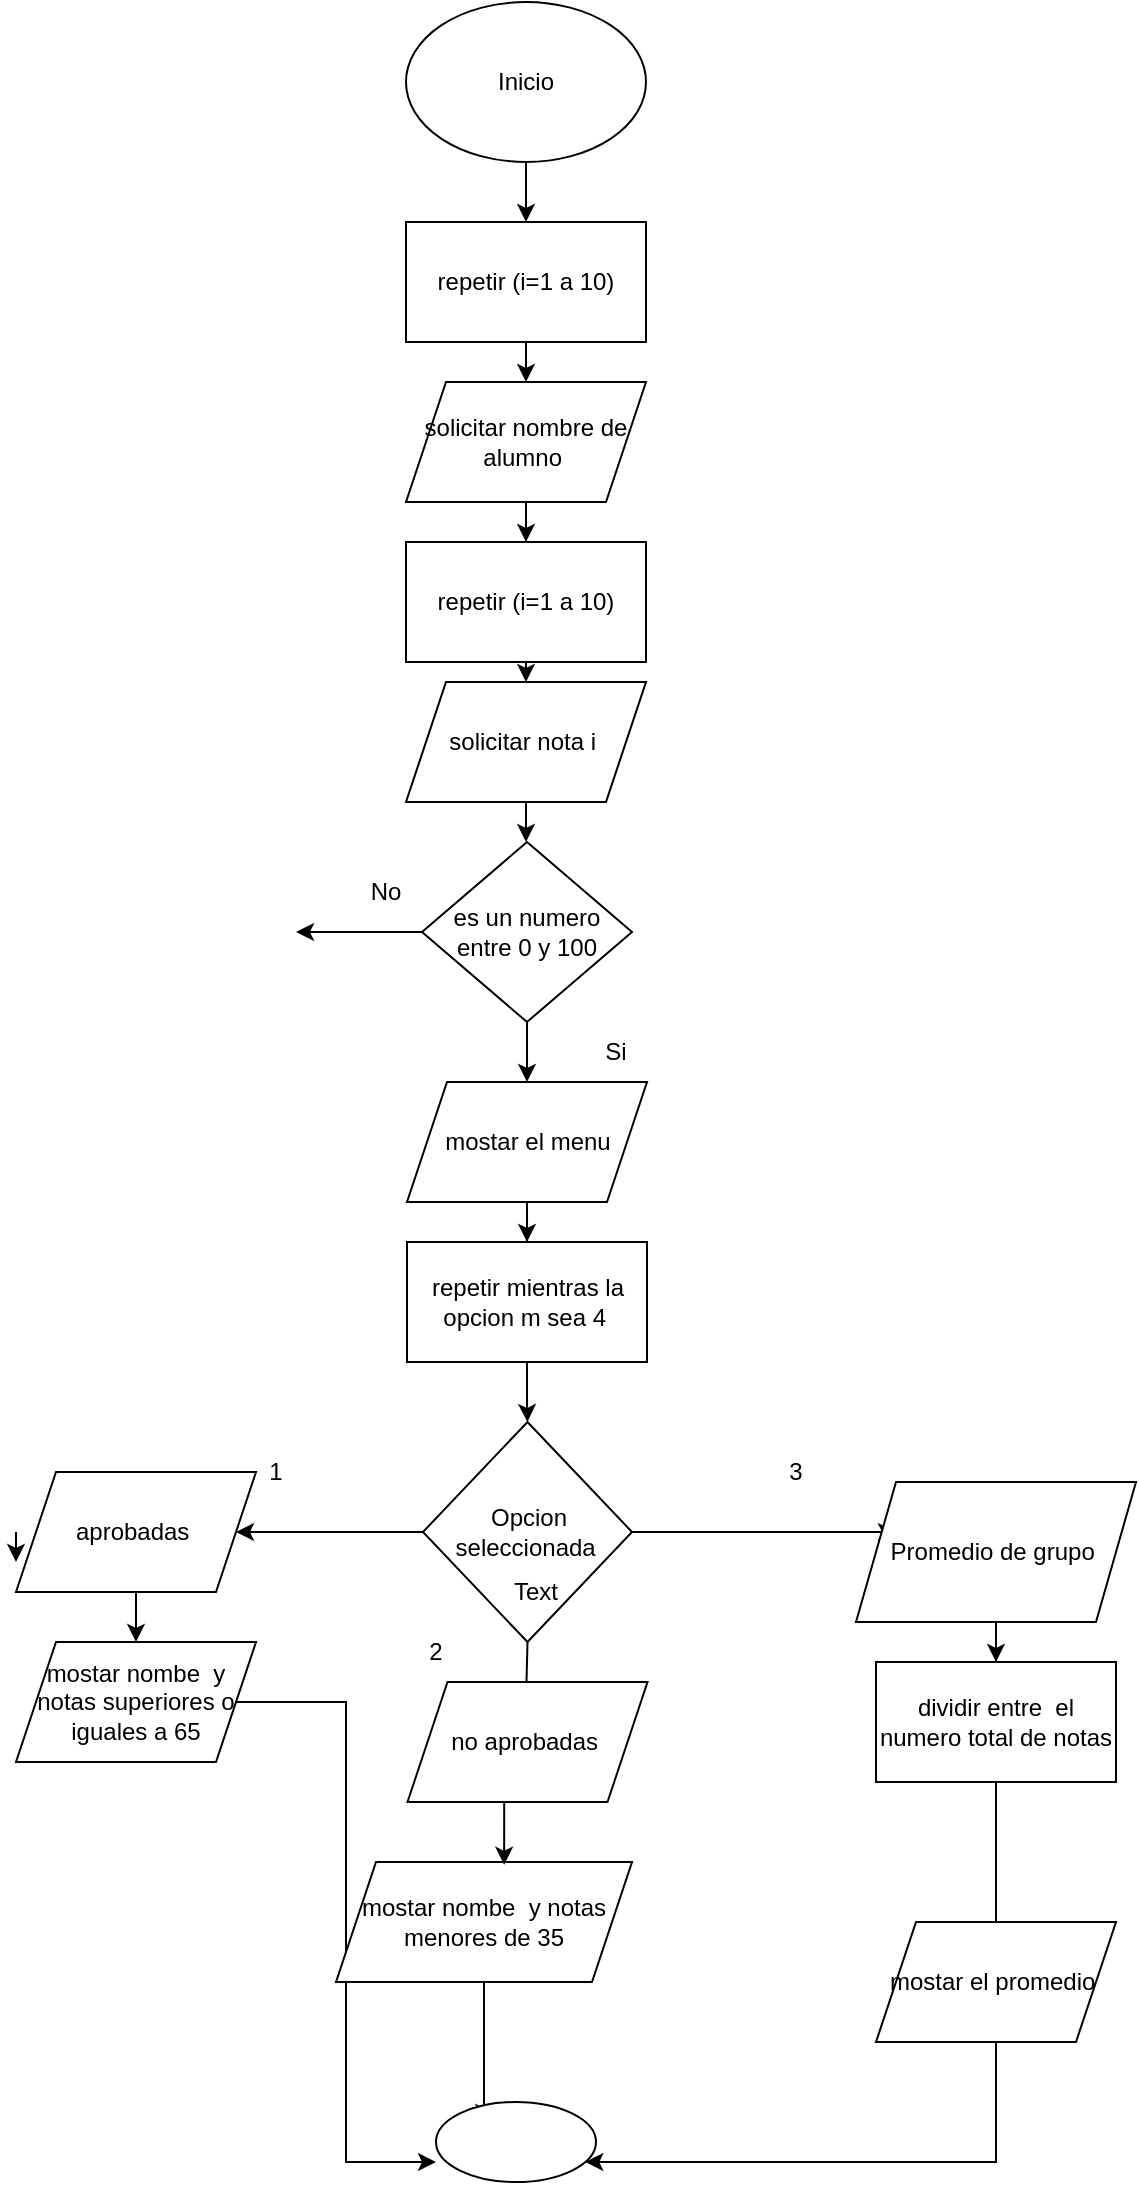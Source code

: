 <mxfile version="27.0.5">
  <diagram name="Page-1" id="JxZgze4T53Y4AiBravWv">
    <mxGraphModel dx="1281" dy="562" grid="1" gridSize="10" guides="1" tooltips="1" connect="1" arrows="1" fold="1" page="1" pageScale="1" pageWidth="850" pageHeight="1100" math="0" shadow="0">
      <root>
        <mxCell id="0" />
        <mxCell id="1" parent="0" />
        <mxCell id="C0R7qYKGBbbzmnnVqOiQ-5" value="" style="edgeStyle=orthogonalEdgeStyle;rounded=0;orthogonalLoop=1;jettySize=auto;html=1;" edge="1" parent="1" source="C0R7qYKGBbbzmnnVqOiQ-1" target="C0R7qYKGBbbzmnnVqOiQ-4">
          <mxGeometry relative="1" as="geometry" />
        </mxCell>
        <mxCell id="C0R7qYKGBbbzmnnVqOiQ-1" value="Inicio" style="ellipse;whiteSpace=wrap;html=1;" vertex="1" parent="1">
          <mxGeometry x="365" width="120" height="80" as="geometry" />
        </mxCell>
        <mxCell id="C0R7qYKGBbbzmnnVqOiQ-9" style="edgeStyle=orthogonalEdgeStyle;rounded=0;orthogonalLoop=1;jettySize=auto;html=1;exitX=0.5;exitY=1;exitDx=0;exitDy=0;entryX=0.5;entryY=0;entryDx=0;entryDy=0;" edge="1" parent="1" source="C0R7qYKGBbbzmnnVqOiQ-4" target="C0R7qYKGBbbzmnnVqOiQ-8">
          <mxGeometry relative="1" as="geometry" />
        </mxCell>
        <mxCell id="C0R7qYKGBbbzmnnVqOiQ-4" value="repetir (i=1 a 10)" style="whiteSpace=wrap;html=1;" vertex="1" parent="1">
          <mxGeometry x="365" y="110" width="120" height="60" as="geometry" />
        </mxCell>
        <mxCell id="C0R7qYKGBbbzmnnVqOiQ-11" value="" style="edgeStyle=orthogonalEdgeStyle;rounded=0;orthogonalLoop=1;jettySize=auto;html=1;" edge="1" parent="1" source="C0R7qYKGBbbzmnnVqOiQ-8" target="C0R7qYKGBbbzmnnVqOiQ-10">
          <mxGeometry relative="1" as="geometry" />
        </mxCell>
        <mxCell id="C0R7qYKGBbbzmnnVqOiQ-8" value="solicitar nombre de alumno&amp;nbsp;" style="shape=parallelogram;perimeter=parallelogramPerimeter;whiteSpace=wrap;html=1;fixedSize=1;" vertex="1" parent="1">
          <mxGeometry x="365" y="190" width="120" height="60" as="geometry" />
        </mxCell>
        <mxCell id="C0R7qYKGBbbzmnnVqOiQ-15" style="edgeStyle=orthogonalEdgeStyle;rounded=0;orthogonalLoop=1;jettySize=auto;html=1;exitX=0.5;exitY=1;exitDx=0;exitDy=0;entryX=0.5;entryY=0;entryDx=0;entryDy=0;" edge="1" parent="1" source="C0R7qYKGBbbzmnnVqOiQ-10" target="C0R7qYKGBbbzmnnVqOiQ-14">
          <mxGeometry relative="1" as="geometry" />
        </mxCell>
        <mxCell id="C0R7qYKGBbbzmnnVqOiQ-10" value="repetir (i=1 a 10)" style="whiteSpace=wrap;html=1;" vertex="1" parent="1">
          <mxGeometry x="365" y="270" width="120" height="60" as="geometry" />
        </mxCell>
        <mxCell id="C0R7qYKGBbbzmnnVqOiQ-17" value="" style="edgeStyle=orthogonalEdgeStyle;rounded=0;orthogonalLoop=1;jettySize=auto;html=1;" edge="1" parent="1" source="C0R7qYKGBbbzmnnVqOiQ-14" target="C0R7qYKGBbbzmnnVqOiQ-16">
          <mxGeometry relative="1" as="geometry" />
        </mxCell>
        <mxCell id="C0R7qYKGBbbzmnnVqOiQ-14" value="solicitar nota i&amp;nbsp;" style="shape=parallelogram;perimeter=parallelogramPerimeter;whiteSpace=wrap;html=1;fixedSize=1;" vertex="1" parent="1">
          <mxGeometry x="365" y="340" width="120" height="60" as="geometry" />
        </mxCell>
        <mxCell id="C0R7qYKGBbbzmnnVqOiQ-19" style="edgeStyle=orthogonalEdgeStyle;rounded=0;orthogonalLoop=1;jettySize=auto;html=1;exitX=0;exitY=0.5;exitDx=0;exitDy=0;" edge="1" parent="1" source="C0R7qYKGBbbzmnnVqOiQ-16">
          <mxGeometry relative="1" as="geometry">
            <mxPoint x="310" y="465" as="targetPoint" />
          </mxGeometry>
        </mxCell>
        <mxCell id="C0R7qYKGBbbzmnnVqOiQ-28" style="edgeStyle=orthogonalEdgeStyle;rounded=0;orthogonalLoop=1;jettySize=auto;html=1;exitX=0.5;exitY=1;exitDx=0;exitDy=0;" edge="1" parent="1" source="C0R7qYKGBbbzmnnVqOiQ-16" target="C0R7qYKGBbbzmnnVqOiQ-27">
          <mxGeometry relative="1" as="geometry" />
        </mxCell>
        <mxCell id="C0R7qYKGBbbzmnnVqOiQ-16" value="es un numero entre 0 y 100" style="rhombus;whiteSpace=wrap;html=1;" vertex="1" parent="1">
          <mxGeometry x="373" y="420" width="105" height="90" as="geometry" />
        </mxCell>
        <mxCell id="C0R7qYKGBbbzmnnVqOiQ-21" value="Si" style="text;html=1;align=center;verticalAlign=middle;whiteSpace=wrap;rounded=0;" vertex="1" parent="1">
          <mxGeometry x="440" y="510" width="60" height="30" as="geometry" />
        </mxCell>
        <mxCell id="C0R7qYKGBbbzmnnVqOiQ-22" value="&lt;blockquote style=&quot;margin: 0 0 0 40px; border: none; padding: 0px;&quot;&gt;No&lt;/blockquote&gt;" style="text;html=1;align=center;verticalAlign=middle;whiteSpace=wrap;rounded=0;" vertex="1" parent="1">
          <mxGeometry x="305" y="430" width="60" height="30" as="geometry" />
        </mxCell>
        <mxCell id="C0R7qYKGBbbzmnnVqOiQ-30" value="" style="edgeStyle=orthogonalEdgeStyle;rounded=0;orthogonalLoop=1;jettySize=auto;html=1;" edge="1" parent="1" source="C0R7qYKGBbbzmnnVqOiQ-27" target="C0R7qYKGBbbzmnnVqOiQ-29">
          <mxGeometry relative="1" as="geometry" />
        </mxCell>
        <mxCell id="C0R7qYKGBbbzmnnVqOiQ-27" value="mostar el menu" style="shape=parallelogram;perimeter=parallelogramPerimeter;whiteSpace=wrap;html=1;fixedSize=1;" vertex="1" parent="1">
          <mxGeometry x="365.5" y="540" width="120" height="60" as="geometry" />
        </mxCell>
        <mxCell id="C0R7qYKGBbbzmnnVqOiQ-32" value="" style="edgeStyle=orthogonalEdgeStyle;rounded=0;orthogonalLoop=1;jettySize=auto;html=1;" edge="1" parent="1" source="C0R7qYKGBbbzmnnVqOiQ-29" target="C0R7qYKGBbbzmnnVqOiQ-31">
          <mxGeometry relative="1" as="geometry" />
        </mxCell>
        <mxCell id="C0R7qYKGBbbzmnnVqOiQ-29" value="repetir mientras la opcion m sea 4&amp;nbsp;" style="whiteSpace=wrap;html=1;" vertex="1" parent="1">
          <mxGeometry x="365.5" y="620" width="120" height="60" as="geometry" />
        </mxCell>
        <mxCell id="C0R7qYKGBbbzmnnVqOiQ-33" style="edgeStyle=orthogonalEdgeStyle;rounded=0;orthogonalLoop=1;jettySize=auto;html=1;entryX=1;entryY=0.5;entryDx=0;entryDy=0;" edge="1" parent="1" source="C0R7qYKGBbbzmnnVqOiQ-31" target="C0R7qYKGBbbzmnnVqOiQ-44">
          <mxGeometry relative="1" as="geometry">
            <mxPoint x="270" y="765" as="targetPoint" />
          </mxGeometry>
        </mxCell>
        <mxCell id="C0R7qYKGBbbzmnnVqOiQ-34" style="edgeStyle=orthogonalEdgeStyle;rounded=0;orthogonalLoop=1;jettySize=auto;html=1;exitX=1;exitY=0.5;exitDx=0;exitDy=0;" edge="1" parent="1" source="C0R7qYKGBbbzmnnVqOiQ-31">
          <mxGeometry relative="1" as="geometry">
            <mxPoint x="610" y="765" as="targetPoint" />
          </mxGeometry>
        </mxCell>
        <mxCell id="C0R7qYKGBbbzmnnVqOiQ-35" style="edgeStyle=orthogonalEdgeStyle;rounded=0;orthogonalLoop=1;jettySize=auto;html=1;exitX=0.5;exitY=1;exitDx=0;exitDy=0;" edge="1" parent="1" source="C0R7qYKGBbbzmnnVqOiQ-31">
          <mxGeometry relative="1" as="geometry">
            <mxPoint x="425" y="850" as="targetPoint" />
          </mxGeometry>
        </mxCell>
        <mxCell id="C0R7qYKGBbbzmnnVqOiQ-31" value="Opcion seleccionada&amp;nbsp;" style="rhombus;whiteSpace=wrap;html=1;" vertex="1" parent="1">
          <mxGeometry x="373.5" y="710" width="104.5" height="110" as="geometry" />
        </mxCell>
        <mxCell id="C0R7qYKGBbbzmnnVqOiQ-37" value="Text" style="text;html=1;align=center;verticalAlign=middle;whiteSpace=wrap;rounded=0;" vertex="1" parent="1">
          <mxGeometry x="400" y="780" width="60" height="30" as="geometry" />
        </mxCell>
        <mxCell id="C0R7qYKGBbbzmnnVqOiQ-38" value="1" style="text;html=1;align=center;verticalAlign=middle;whiteSpace=wrap;rounded=0;" vertex="1" parent="1">
          <mxGeometry x="270" y="720" width="60" height="30" as="geometry" />
        </mxCell>
        <mxCell id="C0R7qYKGBbbzmnnVqOiQ-39" value="2" style="text;html=1;align=center;verticalAlign=middle;whiteSpace=wrap;rounded=0;" vertex="1" parent="1">
          <mxGeometry x="350" y="810" width="60" height="30" as="geometry" />
        </mxCell>
        <mxCell id="C0R7qYKGBbbzmnnVqOiQ-40" value="3" style="text;html=1;align=center;verticalAlign=middle;whiteSpace=wrap;rounded=0;" vertex="1" parent="1">
          <mxGeometry x="530" y="720" width="60" height="30" as="geometry" />
        </mxCell>
        <mxCell id="C0R7qYKGBbbzmnnVqOiQ-42" style="edgeStyle=orthogonalEdgeStyle;rounded=0;orthogonalLoop=1;jettySize=auto;html=1;exitX=0;exitY=0.5;exitDx=0;exitDy=0;" edge="1" parent="1">
          <mxGeometry relative="1" as="geometry">
            <mxPoint x="170" y="780" as="targetPoint" />
            <mxPoint x="170" y="765" as="sourcePoint" />
          </mxGeometry>
        </mxCell>
        <mxCell id="C0R7qYKGBbbzmnnVqOiQ-50" value="" style="edgeStyle=orthogonalEdgeStyle;rounded=0;orthogonalLoop=1;jettySize=auto;html=1;" edge="1" parent="1" source="C0R7qYKGBbbzmnnVqOiQ-43" target="C0R7qYKGBbbzmnnVqOiQ-49">
          <mxGeometry relative="1" as="geometry" />
        </mxCell>
        <mxCell id="C0R7qYKGBbbzmnnVqOiQ-43" value="Promedio de grupo&amp;nbsp;" style="shape=parallelogram;perimeter=parallelogramPerimeter;whiteSpace=wrap;html=1;fixedSize=1;" vertex="1" parent="1">
          <mxGeometry x="590" y="740" width="140" height="70" as="geometry" />
        </mxCell>
        <mxCell id="C0R7qYKGBbbzmnnVqOiQ-47" value="" style="edgeStyle=orthogonalEdgeStyle;rounded=0;orthogonalLoop=1;jettySize=auto;html=1;" edge="1" parent="1" source="C0R7qYKGBbbzmnnVqOiQ-44" target="C0R7qYKGBbbzmnnVqOiQ-46">
          <mxGeometry relative="1" as="geometry" />
        </mxCell>
        <mxCell id="C0R7qYKGBbbzmnnVqOiQ-44" value="aprobadas&amp;nbsp;" style="shape=parallelogram;perimeter=parallelogramPerimeter;whiteSpace=wrap;html=1;fixedSize=1;" vertex="1" parent="1">
          <mxGeometry x="170" y="735" width="120" height="60" as="geometry" />
        </mxCell>
        <mxCell id="C0R7qYKGBbbzmnnVqOiQ-56" style="edgeStyle=orthogonalEdgeStyle;rounded=0;orthogonalLoop=1;jettySize=auto;html=1;entryX=0;entryY=0.75;entryDx=0;entryDy=0;entryPerimeter=0;" edge="1" parent="1" source="C0R7qYKGBbbzmnnVqOiQ-46" target="C0R7qYKGBbbzmnnVqOiQ-59">
          <mxGeometry relative="1" as="geometry">
            <mxPoint x="230" y="1040" as="targetPoint" />
          </mxGeometry>
        </mxCell>
        <mxCell id="C0R7qYKGBbbzmnnVqOiQ-46" value="mostar nombe&amp;nbsp; y notas superiores o iguales a 65" style="shape=parallelogram;perimeter=parallelogramPerimeter;whiteSpace=wrap;html=1;fixedSize=1;" vertex="1" parent="1">
          <mxGeometry x="170" y="820" width="120" height="60" as="geometry" />
        </mxCell>
        <mxCell id="C0R7qYKGBbbzmnnVqOiQ-48" value="no aprobadas&amp;nbsp;" style="shape=parallelogram;perimeter=parallelogramPerimeter;whiteSpace=wrap;html=1;fixedSize=1;" vertex="1" parent="1">
          <mxGeometry x="365.75" y="840" width="120" height="60" as="geometry" />
        </mxCell>
        <mxCell id="C0R7qYKGBbbzmnnVqOiQ-52" value="" style="edgeStyle=orthogonalEdgeStyle;rounded=0;orthogonalLoop=1;jettySize=auto;html=1;" edge="1" parent="1" source="C0R7qYKGBbbzmnnVqOiQ-49">
          <mxGeometry relative="1" as="geometry">
            <mxPoint x="660" y="970" as="targetPoint" />
          </mxGeometry>
        </mxCell>
        <mxCell id="C0R7qYKGBbbzmnnVqOiQ-49" value="dividir entre&amp;nbsp; el numero total de notas" style="whiteSpace=wrap;html=1;" vertex="1" parent="1">
          <mxGeometry x="600" y="830" width="120" height="60" as="geometry" />
        </mxCell>
        <mxCell id="C0R7qYKGBbbzmnnVqOiQ-58" style="edgeStyle=orthogonalEdgeStyle;rounded=0;orthogonalLoop=1;jettySize=auto;html=1;exitX=0.5;exitY=1;exitDx=0;exitDy=0;" edge="1" parent="1" source="C0R7qYKGBbbzmnnVqOiQ-53" target="C0R7qYKGBbbzmnnVqOiQ-59">
          <mxGeometry relative="1" as="geometry">
            <mxPoint x="660" y="1080" as="targetPoint" />
            <Array as="points">
              <mxPoint x="660" y="1080" />
            </Array>
          </mxGeometry>
        </mxCell>
        <mxCell id="C0R7qYKGBbbzmnnVqOiQ-53" value="mostar el promedio&amp;nbsp;" style="shape=parallelogram;perimeter=parallelogramPerimeter;whiteSpace=wrap;html=1;fixedSize=1;" vertex="1" parent="1">
          <mxGeometry x="600" y="960" width="120" height="60" as="geometry" />
        </mxCell>
        <mxCell id="C0R7qYKGBbbzmnnVqOiQ-57" style="edgeStyle=orthogonalEdgeStyle;rounded=0;orthogonalLoop=1;jettySize=auto;html=1;exitX=0.5;exitY=1;exitDx=0;exitDy=0;" edge="1" parent="1" source="C0R7qYKGBbbzmnnVqOiQ-54">
          <mxGeometry relative="1" as="geometry">
            <mxPoint x="404" y="1060" as="targetPoint" />
          </mxGeometry>
        </mxCell>
        <mxCell id="C0R7qYKGBbbzmnnVqOiQ-54" value="mostar nombe&amp;nbsp; y notas menores de 35" style="shape=parallelogram;perimeter=parallelogramPerimeter;whiteSpace=wrap;html=1;fixedSize=1;" vertex="1" parent="1">
          <mxGeometry x="330" y="930" width="148" height="60" as="geometry" />
        </mxCell>
        <mxCell id="C0R7qYKGBbbzmnnVqOiQ-55" style="edgeStyle=orthogonalEdgeStyle;rounded=0;orthogonalLoop=1;jettySize=auto;html=1;exitX=0.5;exitY=1;exitDx=0;exitDy=0;entryX=0.568;entryY=0.023;entryDx=0;entryDy=0;entryPerimeter=0;" edge="1" parent="1" source="C0R7qYKGBbbzmnnVqOiQ-48" target="C0R7qYKGBbbzmnnVqOiQ-54">
          <mxGeometry relative="1" as="geometry" />
        </mxCell>
        <mxCell id="C0R7qYKGBbbzmnnVqOiQ-59" value="" style="ellipse;whiteSpace=wrap;html=1;" vertex="1" parent="1">
          <mxGeometry x="380" y="1050" width="80" height="40" as="geometry" />
        </mxCell>
      </root>
    </mxGraphModel>
  </diagram>
</mxfile>
